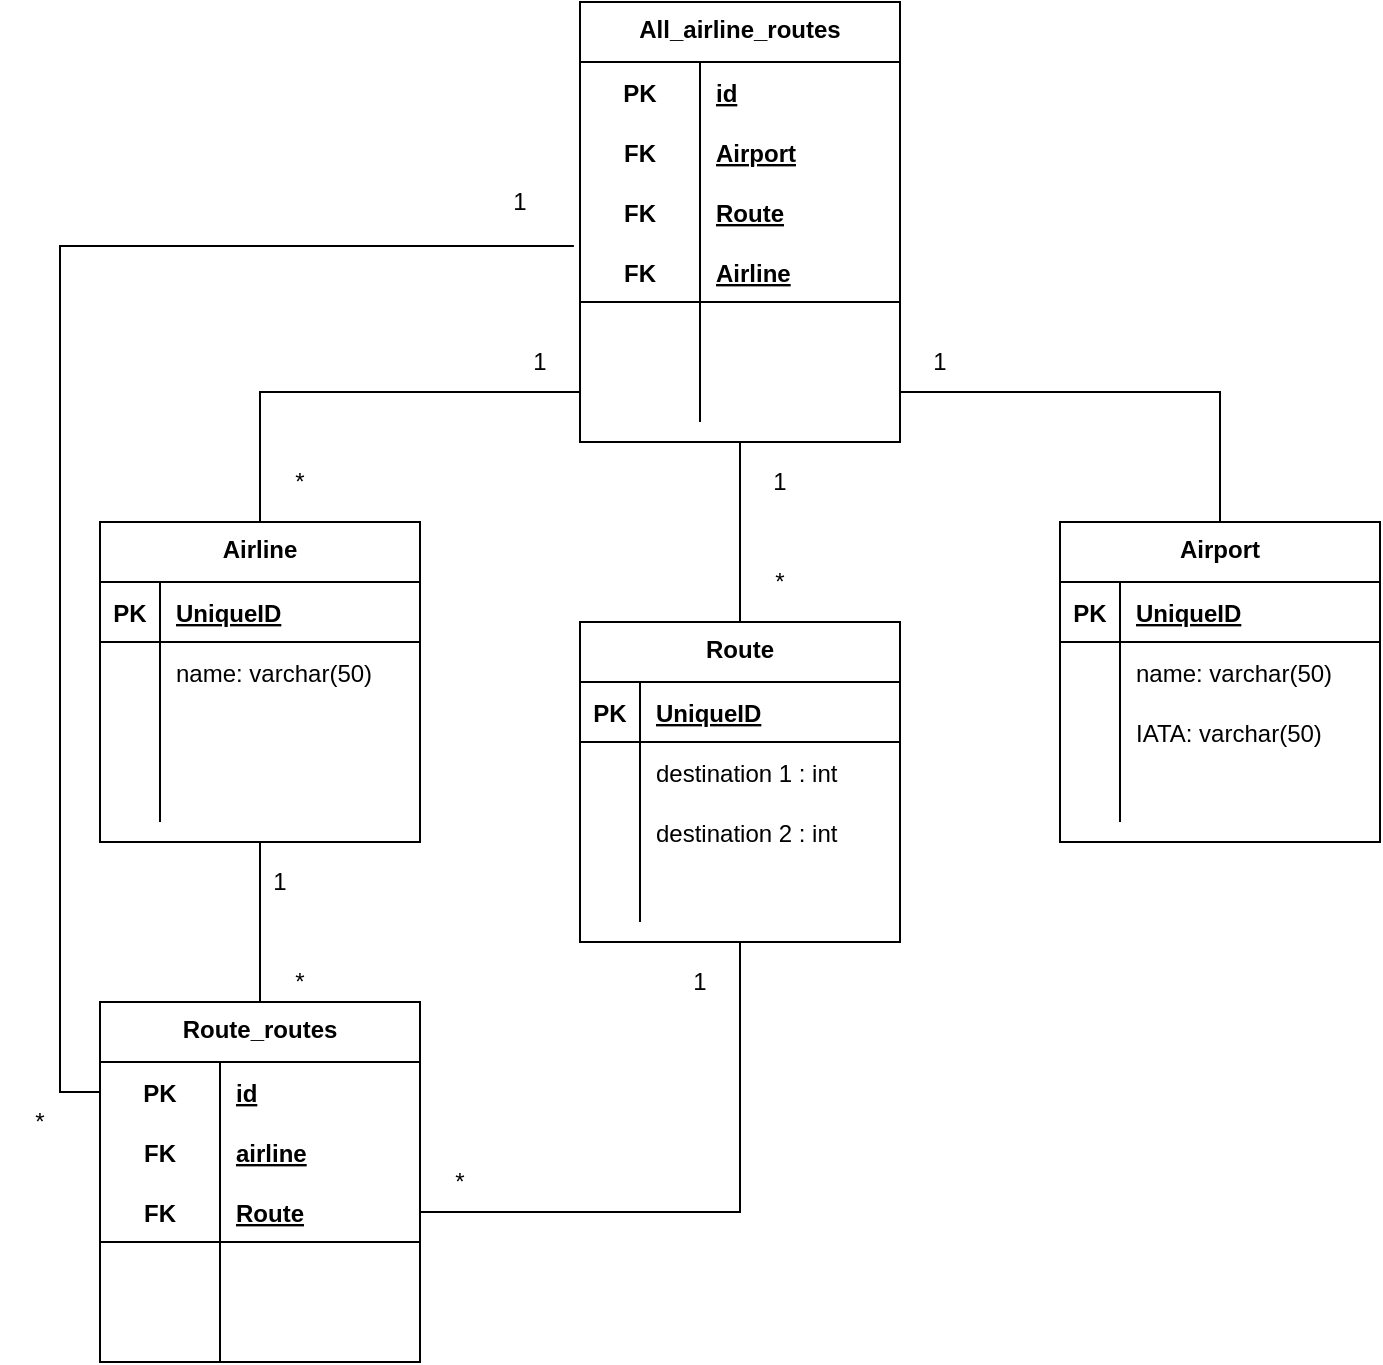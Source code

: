 <mxfile version="12.6.5" type="device"><diagram id="1LmQfj5wYlqfIWBPtsbr" name="Page-1"><mxGraphModel dx="1086" dy="1975" grid="1" gridSize="10" guides="1" tooltips="1" connect="1" arrows="1" fold="1" page="1" pageScale="1" pageWidth="827" pageHeight="1169" math="0" shadow="0"><root><mxCell id="0"/><mxCell id="1" parent="0"/><mxCell id="-oIO5zKwwpbXBJWsdc0Y-120" style="edgeStyle=orthogonalEdgeStyle;rounded=0;orthogonalLoop=1;jettySize=auto;html=1;exitX=0.5;exitY=0;exitDx=0;exitDy=0;entryX=0;entryY=0.5;entryDx=0;entryDy=0;endArrow=none;endFill=0;" parent="1" source="-oIO5zKwwpbXBJWsdc0Y-1" target="-oIO5zKwwpbXBJWsdc0Y-95" edge="1"><mxGeometry relative="1" as="geometry"/></mxCell><mxCell id="-oIO5zKwwpbXBJWsdc0Y-1" value="Airline" style="shape=table;startSize=30;container=1;collapsible=1;childLayout=tableLayout;fixedRows=1;rowLines=0;fontStyle=1;align=center;resizeLast=1;verticalAlign=top;" parent="1" vertex="1"><mxGeometry x="160" y="120" width="160" height="160" as="geometry"/></mxCell><mxCell id="-oIO5zKwwpbXBJWsdc0Y-2" value="" style="shape=partialRectangle;collapsible=0;dropTarget=0;pointerEvents=0;fillColor=none;top=0;left=0;bottom=1;right=0;points=[[0,0.5],[1,0.5]];portConstraint=eastwest;" parent="-oIO5zKwwpbXBJWsdc0Y-1" vertex="1"><mxGeometry y="30" width="160" height="30" as="geometry"/></mxCell><mxCell id="-oIO5zKwwpbXBJWsdc0Y-3" value="PK" style="shape=partialRectangle;connectable=0;fillColor=none;top=0;left=0;bottom=0;right=0;fontStyle=1;overflow=hidden;" parent="-oIO5zKwwpbXBJWsdc0Y-2" vertex="1"><mxGeometry width="30" height="30" as="geometry"/></mxCell><mxCell id="-oIO5zKwwpbXBJWsdc0Y-4" value="UniqueID" style="shape=partialRectangle;connectable=0;fillColor=none;top=0;left=0;bottom=0;right=0;align=left;spacingLeft=6;fontStyle=5;overflow=hidden;" parent="-oIO5zKwwpbXBJWsdc0Y-2" vertex="1"><mxGeometry x="30" width="130" height="30" as="geometry"/></mxCell><mxCell id="-oIO5zKwwpbXBJWsdc0Y-5" value="" style="shape=partialRectangle;collapsible=0;dropTarget=0;pointerEvents=0;fillColor=none;top=0;left=0;bottom=0;right=0;points=[[0,0.5],[1,0.5]];portConstraint=eastwest;" parent="-oIO5zKwwpbXBJWsdc0Y-1" vertex="1"><mxGeometry y="60" width="160" height="30" as="geometry"/></mxCell><mxCell id="-oIO5zKwwpbXBJWsdc0Y-6" value="" style="shape=partialRectangle;connectable=0;fillColor=none;top=0;left=0;bottom=0;right=0;editable=1;overflow=hidden;" parent="-oIO5zKwwpbXBJWsdc0Y-5" vertex="1"><mxGeometry width="30" height="30" as="geometry"/></mxCell><mxCell id="-oIO5zKwwpbXBJWsdc0Y-7" value="name: varchar(50)" style="shape=partialRectangle;connectable=0;fillColor=none;top=0;left=0;bottom=0;right=0;align=left;spacingLeft=6;overflow=hidden;" parent="-oIO5zKwwpbXBJWsdc0Y-5" vertex="1"><mxGeometry x="30" width="130" height="30" as="geometry"/></mxCell><mxCell id="-oIO5zKwwpbXBJWsdc0Y-8" value="" style="shape=partialRectangle;collapsible=0;dropTarget=0;pointerEvents=0;fillColor=none;top=0;left=0;bottom=0;right=0;points=[[0,0.5],[1,0.5]];portConstraint=eastwest;" parent="-oIO5zKwwpbXBJWsdc0Y-1" vertex="1"><mxGeometry y="90" width="160" height="30" as="geometry"/></mxCell><mxCell id="-oIO5zKwwpbXBJWsdc0Y-9" value="" style="shape=partialRectangle;connectable=0;fillColor=none;top=0;left=0;bottom=0;right=0;editable=1;overflow=hidden;" parent="-oIO5zKwwpbXBJWsdc0Y-8" vertex="1"><mxGeometry width="30" height="30" as="geometry"/></mxCell><mxCell id="-oIO5zKwwpbXBJWsdc0Y-10" value="" style="shape=partialRectangle;connectable=0;fillColor=none;top=0;left=0;bottom=0;right=0;align=left;spacingLeft=6;overflow=hidden;" parent="-oIO5zKwwpbXBJWsdc0Y-8" vertex="1"><mxGeometry x="30" width="130" height="30" as="geometry"/></mxCell><mxCell id="-oIO5zKwwpbXBJWsdc0Y-11" value="" style="shape=partialRectangle;collapsible=0;dropTarget=0;pointerEvents=0;fillColor=none;top=0;left=0;bottom=0;right=0;points=[[0,0.5],[1,0.5]];portConstraint=eastwest;" parent="-oIO5zKwwpbXBJWsdc0Y-1" vertex="1"><mxGeometry y="120" width="160" height="30" as="geometry"/></mxCell><mxCell id="-oIO5zKwwpbXBJWsdc0Y-12" value="" style="shape=partialRectangle;connectable=0;fillColor=none;top=0;left=0;bottom=0;right=0;editable=1;overflow=hidden;" parent="-oIO5zKwwpbXBJWsdc0Y-11" vertex="1"><mxGeometry width="30" height="30" as="geometry"/></mxCell><mxCell id="-oIO5zKwwpbXBJWsdc0Y-13" value="" style="shape=partialRectangle;connectable=0;fillColor=none;top=0;left=0;bottom=0;right=0;align=left;spacingLeft=6;overflow=hidden;" parent="-oIO5zKwwpbXBJWsdc0Y-11" vertex="1"><mxGeometry x="30" width="130" height="30" as="geometry"/></mxCell><mxCell id="-oIO5zKwwpbXBJWsdc0Y-119" value="" style="edgeStyle=orthogonalEdgeStyle;rounded=0;orthogonalLoop=1;jettySize=auto;html=1;exitX=0.5;exitY=0;exitDx=0;exitDy=0;entryX=1;entryY=0.5;entryDx=0;entryDy=0;endArrow=none;endFill=0;" parent="1" source="-oIO5zKwwpbXBJWsdc0Y-14" target="-oIO5zKwwpbXBJWsdc0Y-95" edge="1"><mxGeometry x="-1" relative="1" as="geometry"><mxPoint as="offset"/></mxGeometry></mxCell><mxCell id="-oIO5zKwwpbXBJWsdc0Y-14" value="Airport" style="shape=table;startSize=30;container=1;collapsible=1;childLayout=tableLayout;fixedRows=1;rowLines=0;fontStyle=1;align=center;resizeLast=1;verticalAlign=top;" parent="1" vertex="1"><mxGeometry x="640" y="120" width="160" height="160" as="geometry"/></mxCell><mxCell id="-oIO5zKwwpbXBJWsdc0Y-15" value="" style="shape=partialRectangle;collapsible=0;dropTarget=0;pointerEvents=0;fillColor=none;top=0;left=0;bottom=1;right=0;points=[[0,0.5],[1,0.5]];portConstraint=eastwest;" parent="-oIO5zKwwpbXBJWsdc0Y-14" vertex="1"><mxGeometry y="30" width="160" height="30" as="geometry"/></mxCell><mxCell id="-oIO5zKwwpbXBJWsdc0Y-16" value="PK" style="shape=partialRectangle;connectable=0;fillColor=none;top=0;left=0;bottom=0;right=0;fontStyle=1;overflow=hidden;" parent="-oIO5zKwwpbXBJWsdc0Y-15" vertex="1"><mxGeometry width="30" height="30" as="geometry"/></mxCell><mxCell id="-oIO5zKwwpbXBJWsdc0Y-17" value="UniqueID" style="shape=partialRectangle;connectable=0;fillColor=none;top=0;left=0;bottom=0;right=0;align=left;spacingLeft=6;fontStyle=5;overflow=hidden;" parent="-oIO5zKwwpbXBJWsdc0Y-15" vertex="1"><mxGeometry x="30" width="130" height="30" as="geometry"/></mxCell><mxCell id="-oIO5zKwwpbXBJWsdc0Y-18" value="" style="shape=partialRectangle;collapsible=0;dropTarget=0;pointerEvents=0;fillColor=none;top=0;left=0;bottom=0;right=0;points=[[0,0.5],[1,0.5]];portConstraint=eastwest;" parent="-oIO5zKwwpbXBJWsdc0Y-14" vertex="1"><mxGeometry y="60" width="160" height="30" as="geometry"/></mxCell><mxCell id="-oIO5zKwwpbXBJWsdc0Y-19" value="" style="shape=partialRectangle;connectable=0;fillColor=none;top=0;left=0;bottom=0;right=0;editable=1;overflow=hidden;" parent="-oIO5zKwwpbXBJWsdc0Y-18" vertex="1"><mxGeometry width="30" height="30" as="geometry"/></mxCell><mxCell id="-oIO5zKwwpbXBJWsdc0Y-20" value="name: varchar(50)" style="shape=partialRectangle;connectable=0;fillColor=none;top=0;left=0;bottom=0;right=0;align=left;spacingLeft=6;overflow=hidden;" parent="-oIO5zKwwpbXBJWsdc0Y-18" vertex="1"><mxGeometry x="30" width="130" height="30" as="geometry"/></mxCell><mxCell id="-oIO5zKwwpbXBJWsdc0Y-21" value="" style="shape=partialRectangle;collapsible=0;dropTarget=0;pointerEvents=0;fillColor=none;top=0;left=0;bottom=0;right=0;points=[[0,0.5],[1,0.5]];portConstraint=eastwest;" parent="-oIO5zKwwpbXBJWsdc0Y-14" vertex="1"><mxGeometry y="90" width="160" height="30" as="geometry"/></mxCell><mxCell id="-oIO5zKwwpbXBJWsdc0Y-22" value="" style="shape=partialRectangle;connectable=0;fillColor=none;top=0;left=0;bottom=0;right=0;editable=1;overflow=hidden;" parent="-oIO5zKwwpbXBJWsdc0Y-21" vertex="1"><mxGeometry width="30" height="30" as="geometry"/></mxCell><mxCell id="-oIO5zKwwpbXBJWsdc0Y-23" value="IATA: varchar(50)" style="shape=partialRectangle;connectable=0;fillColor=none;top=0;left=0;bottom=0;right=0;align=left;spacingLeft=6;overflow=hidden;" parent="-oIO5zKwwpbXBJWsdc0Y-21" vertex="1"><mxGeometry x="30" width="130" height="30" as="geometry"/></mxCell><mxCell id="-oIO5zKwwpbXBJWsdc0Y-24" value="" style="shape=partialRectangle;collapsible=0;dropTarget=0;pointerEvents=0;fillColor=none;top=0;left=0;bottom=0;right=0;points=[[0,0.5],[1,0.5]];portConstraint=eastwest;" parent="-oIO5zKwwpbXBJWsdc0Y-14" vertex="1"><mxGeometry y="120" width="160" height="30" as="geometry"/></mxCell><mxCell id="-oIO5zKwwpbXBJWsdc0Y-25" value="" style="shape=partialRectangle;connectable=0;fillColor=none;top=0;left=0;bottom=0;right=0;editable=1;overflow=hidden;" parent="-oIO5zKwwpbXBJWsdc0Y-24" vertex="1"><mxGeometry width="30" height="30" as="geometry"/></mxCell><mxCell id="-oIO5zKwwpbXBJWsdc0Y-26" value="" style="shape=partialRectangle;connectable=0;fillColor=none;top=0;left=0;bottom=0;right=0;align=left;spacingLeft=6;overflow=hidden;" parent="-oIO5zKwwpbXBJWsdc0Y-24" vertex="1"><mxGeometry x="30" width="130" height="30" as="geometry"/></mxCell><mxCell id="-oIO5zKwwpbXBJWsdc0Y-121" value="" style="edgeStyle=orthogonalEdgeStyle;rounded=0;orthogonalLoop=1;jettySize=auto;html=1;exitX=0.5;exitY=0;exitDx=0;exitDy=0;entryX=0.5;entryY=1;entryDx=0;entryDy=0;endArrow=none;endFill=0;" parent="1" source="-oIO5zKwwpbXBJWsdc0Y-27" target="-oIO5zKwwpbXBJWsdc0Y-85" edge="1"><mxGeometry x="-0.333" relative="1" as="geometry"><mxPoint as="offset"/></mxGeometry></mxCell><mxCell id="-oIO5zKwwpbXBJWsdc0Y-27" value="Route" style="shape=table;startSize=30;container=1;collapsible=1;childLayout=tableLayout;fixedRows=1;rowLines=0;fontStyle=1;align=center;resizeLast=1;verticalAlign=top;" parent="1" vertex="1"><mxGeometry x="400" y="170" width="160" height="160" as="geometry"/></mxCell><mxCell id="-oIO5zKwwpbXBJWsdc0Y-28" value="" style="shape=partialRectangle;collapsible=0;dropTarget=0;pointerEvents=0;fillColor=none;top=0;left=0;bottom=1;right=0;points=[[0,0.5],[1,0.5]];portConstraint=eastwest;" parent="-oIO5zKwwpbXBJWsdc0Y-27" vertex="1"><mxGeometry y="30" width="160" height="30" as="geometry"/></mxCell><mxCell id="-oIO5zKwwpbXBJWsdc0Y-29" value="PK" style="shape=partialRectangle;connectable=0;fillColor=none;top=0;left=0;bottom=0;right=0;fontStyle=1;overflow=hidden;" parent="-oIO5zKwwpbXBJWsdc0Y-28" vertex="1"><mxGeometry width="30" height="30" as="geometry"/></mxCell><mxCell id="-oIO5zKwwpbXBJWsdc0Y-30" value="UniqueID" style="shape=partialRectangle;connectable=0;fillColor=none;top=0;left=0;bottom=0;right=0;align=left;spacingLeft=6;fontStyle=5;overflow=hidden;" parent="-oIO5zKwwpbXBJWsdc0Y-28" vertex="1"><mxGeometry x="30" width="130" height="30" as="geometry"/></mxCell><mxCell id="-oIO5zKwwpbXBJWsdc0Y-31" value="" style="shape=partialRectangle;collapsible=0;dropTarget=0;pointerEvents=0;fillColor=none;top=0;left=0;bottom=0;right=0;points=[[0,0.5],[1,0.5]];portConstraint=eastwest;" parent="-oIO5zKwwpbXBJWsdc0Y-27" vertex="1"><mxGeometry y="60" width="160" height="30" as="geometry"/></mxCell><mxCell id="-oIO5zKwwpbXBJWsdc0Y-32" value="" style="shape=partialRectangle;connectable=0;fillColor=none;top=0;left=0;bottom=0;right=0;editable=1;overflow=hidden;" parent="-oIO5zKwwpbXBJWsdc0Y-31" vertex="1"><mxGeometry width="30" height="30" as="geometry"/></mxCell><mxCell id="-oIO5zKwwpbXBJWsdc0Y-33" value="destination 1 : int" style="shape=partialRectangle;connectable=0;fillColor=none;top=0;left=0;bottom=0;right=0;align=left;spacingLeft=6;overflow=hidden;" parent="-oIO5zKwwpbXBJWsdc0Y-31" vertex="1"><mxGeometry x="30" width="130" height="30" as="geometry"/></mxCell><mxCell id="-oIO5zKwwpbXBJWsdc0Y-34" value="" style="shape=partialRectangle;collapsible=0;dropTarget=0;pointerEvents=0;fillColor=none;top=0;left=0;bottom=0;right=0;points=[[0,0.5],[1,0.5]];portConstraint=eastwest;" parent="-oIO5zKwwpbXBJWsdc0Y-27" vertex="1"><mxGeometry y="90" width="160" height="30" as="geometry"/></mxCell><mxCell id="-oIO5zKwwpbXBJWsdc0Y-35" value="" style="shape=partialRectangle;connectable=0;fillColor=none;top=0;left=0;bottom=0;right=0;editable=1;overflow=hidden;" parent="-oIO5zKwwpbXBJWsdc0Y-34" vertex="1"><mxGeometry width="30" height="30" as="geometry"/></mxCell><mxCell id="-oIO5zKwwpbXBJWsdc0Y-36" value="destination 2 : int" style="shape=partialRectangle;connectable=0;fillColor=none;top=0;left=0;bottom=0;right=0;align=left;spacingLeft=6;overflow=hidden;" parent="-oIO5zKwwpbXBJWsdc0Y-34" vertex="1"><mxGeometry x="30" width="130" height="30" as="geometry"/></mxCell><mxCell id="-oIO5zKwwpbXBJWsdc0Y-37" value="" style="shape=partialRectangle;collapsible=0;dropTarget=0;pointerEvents=0;fillColor=none;top=0;left=0;bottom=0;right=0;points=[[0,0.5],[1,0.5]];portConstraint=eastwest;" parent="-oIO5zKwwpbXBJWsdc0Y-27" vertex="1"><mxGeometry y="120" width="160" height="30" as="geometry"/></mxCell><mxCell id="-oIO5zKwwpbXBJWsdc0Y-38" value="" style="shape=partialRectangle;connectable=0;fillColor=none;top=0;left=0;bottom=0;right=0;editable=1;overflow=hidden;" parent="-oIO5zKwwpbXBJWsdc0Y-37" vertex="1"><mxGeometry width="30" height="30" as="geometry"/></mxCell><mxCell id="-oIO5zKwwpbXBJWsdc0Y-39" value="" style="shape=partialRectangle;connectable=0;fillColor=none;top=0;left=0;bottom=0;right=0;align=left;spacingLeft=6;overflow=hidden;" parent="-oIO5zKwwpbXBJWsdc0Y-37" vertex="1"><mxGeometry x="30" width="130" height="30" as="geometry"/></mxCell><mxCell id="-oIO5zKwwpbXBJWsdc0Y-132" style="edgeStyle=orthogonalEdgeStyle;rounded=0;orthogonalLoop=1;jettySize=auto;html=1;exitX=0.5;exitY=0;exitDx=0;exitDy=0;entryX=0.5;entryY=1;entryDx=0;entryDy=0;endArrow=none;endFill=0;" parent="1" source="-oIO5zKwwpbXBJWsdc0Y-56" target="-oIO5zKwwpbXBJWsdc0Y-1" edge="1"><mxGeometry relative="1" as="geometry"/></mxCell><mxCell id="-oIO5zKwwpbXBJWsdc0Y-56" value="Route_routes" style="shape=table;startSize=30;container=1;collapsible=1;childLayout=tableLayout;fixedRows=1;rowLines=0;fontStyle=1;align=center;resizeLast=1;verticalAlign=top;" parent="1" vertex="1"><mxGeometry x="160" y="360" width="160" height="180" as="geometry"/></mxCell><mxCell id="-oIO5zKwwpbXBJWsdc0Y-57" value="" style="shape=partialRectangle;collapsible=0;dropTarget=0;pointerEvents=0;fillColor=none;top=0;left=0;bottom=0;right=0;points=[[0,0.5],[1,0.5]];portConstraint=eastwest;" parent="-oIO5zKwwpbXBJWsdc0Y-56" vertex="1"><mxGeometry y="30" width="160" height="30" as="geometry"/></mxCell><mxCell id="-oIO5zKwwpbXBJWsdc0Y-58" value="PK" style="shape=partialRectangle;connectable=0;fillColor=none;top=0;left=0;bottom=0;right=0;fontStyle=1;overflow=hidden;" parent="-oIO5zKwwpbXBJWsdc0Y-57" vertex="1"><mxGeometry width="60" height="30" as="geometry"/></mxCell><mxCell id="-oIO5zKwwpbXBJWsdc0Y-59" value="id" style="shape=partialRectangle;connectable=0;fillColor=none;top=0;left=0;bottom=0;right=0;align=left;spacingLeft=6;fontStyle=5;overflow=hidden;" parent="-oIO5zKwwpbXBJWsdc0Y-57" vertex="1"><mxGeometry x="60" width="100" height="30" as="geometry"/></mxCell><mxCell id="-oIO5zKwwpbXBJWsdc0Y-113" value="" style="shape=partialRectangle;collapsible=0;dropTarget=0;pointerEvents=0;fillColor=none;top=0;left=0;bottom=0;right=0;points=[[0,0.5],[1,0.5]];portConstraint=eastwest;" parent="-oIO5zKwwpbXBJWsdc0Y-56" vertex="1"><mxGeometry y="60" width="160" height="30" as="geometry"/></mxCell><mxCell id="-oIO5zKwwpbXBJWsdc0Y-114" value="FK" style="shape=partialRectangle;connectable=0;fillColor=none;top=0;left=0;bottom=0;right=0;fontStyle=1;overflow=hidden;" parent="-oIO5zKwwpbXBJWsdc0Y-113" vertex="1"><mxGeometry width="60" height="30" as="geometry"/></mxCell><mxCell id="-oIO5zKwwpbXBJWsdc0Y-115" value="airline" style="shape=partialRectangle;connectable=0;fillColor=none;top=0;left=0;bottom=0;right=0;align=left;spacingLeft=6;fontStyle=5;overflow=hidden;" parent="-oIO5zKwwpbXBJWsdc0Y-113" vertex="1"><mxGeometry x="60" width="100" height="30" as="geometry"/></mxCell><mxCell id="-oIO5zKwwpbXBJWsdc0Y-60" value="" style="shape=partialRectangle;collapsible=0;dropTarget=0;pointerEvents=0;fillColor=none;top=0;left=0;bottom=1;right=0;points=[[0,0.5],[1,0.5]];portConstraint=eastwest;" parent="-oIO5zKwwpbXBJWsdc0Y-56" vertex="1"><mxGeometry y="90" width="160" height="30" as="geometry"/></mxCell><mxCell id="-oIO5zKwwpbXBJWsdc0Y-61" value="FK" style="shape=partialRectangle;connectable=0;fillColor=none;top=0;left=0;bottom=0;right=0;fontStyle=1;overflow=hidden;" parent="-oIO5zKwwpbXBJWsdc0Y-60" vertex="1"><mxGeometry width="60" height="30" as="geometry"/></mxCell><mxCell id="-oIO5zKwwpbXBJWsdc0Y-62" value="Route" style="shape=partialRectangle;connectable=0;fillColor=none;top=0;left=0;bottom=0;right=0;align=left;spacingLeft=6;fontStyle=5;overflow=hidden;" parent="-oIO5zKwwpbXBJWsdc0Y-60" vertex="1"><mxGeometry x="60" width="100" height="30" as="geometry"/></mxCell><mxCell id="-oIO5zKwwpbXBJWsdc0Y-63" value="" style="shape=partialRectangle;collapsible=0;dropTarget=0;pointerEvents=0;fillColor=none;top=0;left=0;bottom=0;right=0;points=[[0,0.5],[1,0.5]];portConstraint=eastwest;" parent="-oIO5zKwwpbXBJWsdc0Y-56" vertex="1"><mxGeometry y="120" width="160" height="30" as="geometry"/></mxCell><mxCell id="-oIO5zKwwpbXBJWsdc0Y-64" value="" style="shape=partialRectangle;connectable=0;fillColor=none;top=0;left=0;bottom=0;right=0;editable=1;overflow=hidden;" parent="-oIO5zKwwpbXBJWsdc0Y-63" vertex="1"><mxGeometry width="60" height="30" as="geometry"/></mxCell><mxCell id="-oIO5zKwwpbXBJWsdc0Y-65" value="" style="shape=partialRectangle;connectable=0;fillColor=none;top=0;left=0;bottom=0;right=0;align=left;spacingLeft=6;overflow=hidden;" parent="-oIO5zKwwpbXBJWsdc0Y-63" vertex="1"><mxGeometry x="60" width="100" height="30" as="geometry"/></mxCell><mxCell id="-oIO5zKwwpbXBJWsdc0Y-66" value="" style="shape=partialRectangle;collapsible=0;dropTarget=0;pointerEvents=0;fillColor=none;top=0;left=0;bottom=0;right=0;points=[[0,0.5],[1,0.5]];portConstraint=eastwest;" parent="-oIO5zKwwpbXBJWsdc0Y-56" vertex="1"><mxGeometry y="150" width="160" height="30" as="geometry"/></mxCell><mxCell id="-oIO5zKwwpbXBJWsdc0Y-67" value="" style="shape=partialRectangle;connectable=0;fillColor=none;top=0;left=0;bottom=0;right=0;editable=1;overflow=hidden;" parent="-oIO5zKwwpbXBJWsdc0Y-66" vertex="1"><mxGeometry width="60" height="30" as="geometry"/></mxCell><mxCell id="-oIO5zKwwpbXBJWsdc0Y-68" value="" style="shape=partialRectangle;connectable=0;fillColor=none;top=0;left=0;bottom=0;right=0;align=left;spacingLeft=6;overflow=hidden;" parent="-oIO5zKwwpbXBJWsdc0Y-66" vertex="1"><mxGeometry x="60" width="100" height="30" as="geometry"/></mxCell><mxCell id="-oIO5zKwwpbXBJWsdc0Y-85" value="All_airline_routes" style="shape=table;startSize=30;container=1;collapsible=1;childLayout=tableLayout;fixedRows=1;rowLines=0;fontStyle=1;align=center;resizeLast=1;verticalAlign=top;" parent="1" vertex="1"><mxGeometry x="400" y="-140" width="160" height="220" as="geometry"/></mxCell><mxCell id="-oIO5zKwwpbXBJWsdc0Y-86" value="" style="shape=partialRectangle;collapsible=0;dropTarget=0;pointerEvents=0;fillColor=none;top=0;left=0;bottom=0;right=0;points=[[0,0.5],[1,0.5]];portConstraint=eastwest;" parent="-oIO5zKwwpbXBJWsdc0Y-85" vertex="1"><mxGeometry y="30" width="160" height="30" as="geometry"/></mxCell><mxCell id="-oIO5zKwwpbXBJWsdc0Y-87" value="PK" style="shape=partialRectangle;connectable=0;fillColor=none;top=0;left=0;bottom=0;right=0;fontStyle=1;overflow=hidden;" parent="-oIO5zKwwpbXBJWsdc0Y-86" vertex="1"><mxGeometry width="60" height="30" as="geometry"/></mxCell><mxCell id="-oIO5zKwwpbXBJWsdc0Y-88" value="id" style="shape=partialRectangle;connectable=0;fillColor=none;top=0;left=0;bottom=0;right=0;align=left;spacingLeft=6;fontStyle=5;overflow=hidden;" parent="-oIO5zKwwpbXBJWsdc0Y-86" vertex="1"><mxGeometry x="60" width="100" height="30" as="geometry"/></mxCell><mxCell id="-oIO5zKwwpbXBJWsdc0Y-110" value="" style="shape=partialRectangle;collapsible=0;dropTarget=0;pointerEvents=0;fillColor=none;top=0;left=0;bottom=0;right=0;points=[[0,0.5],[1,0.5]];portConstraint=eastwest;" parent="-oIO5zKwwpbXBJWsdc0Y-85" vertex="1"><mxGeometry y="60" width="160" height="30" as="geometry"/></mxCell><mxCell id="-oIO5zKwwpbXBJWsdc0Y-111" value="FK" style="shape=partialRectangle;connectable=0;fillColor=none;top=0;left=0;bottom=0;right=0;fontStyle=1;overflow=hidden;" parent="-oIO5zKwwpbXBJWsdc0Y-110" vertex="1"><mxGeometry width="60" height="30" as="geometry"/></mxCell><mxCell id="-oIO5zKwwpbXBJWsdc0Y-112" value="Airport" style="shape=partialRectangle;connectable=0;fillColor=none;top=0;left=0;bottom=0;right=0;align=left;spacingLeft=6;fontStyle=5;overflow=hidden;" parent="-oIO5zKwwpbXBJWsdc0Y-110" vertex="1"><mxGeometry x="60" width="100" height="30" as="geometry"/></mxCell><mxCell id="-oIO5zKwwpbXBJWsdc0Y-107" value="" style="shape=partialRectangle;collapsible=0;dropTarget=0;pointerEvents=0;fillColor=none;top=0;left=0;bottom=0;right=0;points=[[0,0.5],[1,0.5]];portConstraint=eastwest;" parent="-oIO5zKwwpbXBJWsdc0Y-85" vertex="1"><mxGeometry y="90" width="160" height="30" as="geometry"/></mxCell><mxCell id="-oIO5zKwwpbXBJWsdc0Y-108" value="FK" style="shape=partialRectangle;connectable=0;fillColor=none;top=0;left=0;bottom=0;right=0;fontStyle=1;overflow=hidden;" parent="-oIO5zKwwpbXBJWsdc0Y-107" vertex="1"><mxGeometry width="60" height="30" as="geometry"/></mxCell><mxCell id="-oIO5zKwwpbXBJWsdc0Y-109" value="Route" style="shape=partialRectangle;connectable=0;fillColor=none;top=0;left=0;bottom=0;right=0;align=left;spacingLeft=6;fontStyle=5;overflow=hidden;" parent="-oIO5zKwwpbXBJWsdc0Y-107" vertex="1"><mxGeometry x="60" width="100" height="30" as="geometry"/></mxCell><mxCell id="-oIO5zKwwpbXBJWsdc0Y-89" value="" style="shape=partialRectangle;collapsible=0;dropTarget=0;pointerEvents=0;fillColor=none;top=0;left=0;bottom=1;right=0;points=[[0,0.5],[1,0.5]];portConstraint=eastwest;" parent="-oIO5zKwwpbXBJWsdc0Y-85" vertex="1"><mxGeometry y="120" width="160" height="30" as="geometry"/></mxCell><mxCell id="-oIO5zKwwpbXBJWsdc0Y-90" value="FK" style="shape=partialRectangle;connectable=0;fillColor=none;top=0;left=0;bottom=0;right=0;fontStyle=1;overflow=hidden;" parent="-oIO5zKwwpbXBJWsdc0Y-89" vertex="1"><mxGeometry width="60" height="30" as="geometry"/></mxCell><mxCell id="-oIO5zKwwpbXBJWsdc0Y-91" value="Airline" style="shape=partialRectangle;connectable=0;fillColor=none;top=0;left=0;bottom=0;right=0;align=left;spacingLeft=6;fontStyle=5;overflow=hidden;" parent="-oIO5zKwwpbXBJWsdc0Y-89" vertex="1"><mxGeometry x="60" width="100" height="30" as="geometry"/></mxCell><mxCell id="-oIO5zKwwpbXBJWsdc0Y-92" value="" style="shape=partialRectangle;collapsible=0;dropTarget=0;pointerEvents=0;fillColor=none;top=0;left=0;bottom=0;right=0;points=[[0,0.5],[1,0.5]];portConstraint=eastwest;" parent="-oIO5zKwwpbXBJWsdc0Y-85" vertex="1"><mxGeometry y="150" width="160" height="30" as="geometry"/></mxCell><mxCell id="-oIO5zKwwpbXBJWsdc0Y-93" value="" style="shape=partialRectangle;connectable=0;fillColor=none;top=0;left=0;bottom=0;right=0;editable=1;overflow=hidden;" parent="-oIO5zKwwpbXBJWsdc0Y-92" vertex="1"><mxGeometry width="60" height="30" as="geometry"/></mxCell><mxCell id="-oIO5zKwwpbXBJWsdc0Y-94" value="" style="shape=partialRectangle;connectable=0;fillColor=none;top=0;left=0;bottom=0;right=0;align=left;spacingLeft=6;overflow=hidden;" parent="-oIO5zKwwpbXBJWsdc0Y-92" vertex="1"><mxGeometry x="60" width="100" height="30" as="geometry"/></mxCell><mxCell id="-oIO5zKwwpbXBJWsdc0Y-95" value="" style="shape=partialRectangle;collapsible=0;dropTarget=0;pointerEvents=0;fillColor=none;top=0;left=0;bottom=0;right=0;points=[[0,0.5],[1,0.5]];portConstraint=eastwest;" parent="-oIO5zKwwpbXBJWsdc0Y-85" vertex="1"><mxGeometry y="180" width="160" height="30" as="geometry"/></mxCell><mxCell id="-oIO5zKwwpbXBJWsdc0Y-96" value="" style="shape=partialRectangle;connectable=0;fillColor=none;top=0;left=0;bottom=0;right=0;editable=1;overflow=hidden;" parent="-oIO5zKwwpbXBJWsdc0Y-95" vertex="1"><mxGeometry width="60" height="30" as="geometry"/></mxCell><mxCell id="-oIO5zKwwpbXBJWsdc0Y-97" value="" style="shape=partialRectangle;connectable=0;fillColor=none;top=0;left=0;bottom=0;right=0;align=left;spacingLeft=6;overflow=hidden;" parent="-oIO5zKwwpbXBJWsdc0Y-95" vertex="1"><mxGeometry x="60" width="100" height="30" as="geometry"/></mxCell><mxCell id="-oIO5zKwwpbXBJWsdc0Y-125" value="1" style="text;html=1;strokeColor=none;fillColor=none;align=center;verticalAlign=middle;whiteSpace=wrap;rounded=0;" parent="1" vertex="1"><mxGeometry x="560" y="30" width="40" height="20" as="geometry"/></mxCell><mxCell id="-oIO5zKwwpbXBJWsdc0Y-126" value="1" style="text;html=1;strokeColor=none;fillColor=none;align=center;verticalAlign=middle;whiteSpace=wrap;rounded=0;" parent="1" vertex="1"><mxGeometry x="480" y="90" width="40" height="20" as="geometry"/></mxCell><mxCell id="-oIO5zKwwpbXBJWsdc0Y-127" value="*" style="text;html=1;strokeColor=none;fillColor=none;align=center;verticalAlign=middle;whiteSpace=wrap;rounded=0;" parent="1" vertex="1"><mxGeometry x="480" y="140" width="40" height="20" as="geometry"/></mxCell><mxCell id="-oIO5zKwwpbXBJWsdc0Y-128" value="1" style="text;html=1;strokeColor=none;fillColor=none;align=center;verticalAlign=middle;whiteSpace=wrap;rounded=0;" parent="1" vertex="1"><mxGeometry x="360" y="30" width="40" height="20" as="geometry"/></mxCell><mxCell id="-oIO5zKwwpbXBJWsdc0Y-129" value="*" style="text;html=1;strokeColor=none;fillColor=none;align=center;verticalAlign=middle;whiteSpace=wrap;rounded=0;" parent="1" vertex="1"><mxGeometry x="240" y="90" width="40" height="20" as="geometry"/></mxCell><mxCell id="-oIO5zKwwpbXBJWsdc0Y-130" style="edgeStyle=orthogonalEdgeStyle;rounded=0;orthogonalLoop=1;jettySize=auto;html=1;exitX=1;exitY=0.5;exitDx=0;exitDy=0;entryX=0.5;entryY=1;entryDx=0;entryDy=0;endArrow=none;endFill=0;" parent="1" source="-oIO5zKwwpbXBJWsdc0Y-60" target="-oIO5zKwwpbXBJWsdc0Y-27" edge="1"><mxGeometry relative="1" as="geometry"/></mxCell><mxCell id="-oIO5zKwwpbXBJWsdc0Y-133" style="edgeStyle=orthogonalEdgeStyle;rounded=0;orthogonalLoop=1;jettySize=auto;html=1;exitX=0;exitY=0.5;exitDx=0;exitDy=0;entryX=-0.019;entryY=0.067;entryDx=0;entryDy=0;entryPerimeter=0;endArrow=none;endFill=0;" parent="1" source="-oIO5zKwwpbXBJWsdc0Y-57" target="-oIO5zKwwpbXBJWsdc0Y-89" edge="1"><mxGeometry relative="1" as="geometry"/></mxCell><mxCell id="-oIO5zKwwpbXBJWsdc0Y-134" value="1" style="text;html=1;strokeColor=none;fillColor=none;align=center;verticalAlign=middle;whiteSpace=wrap;rounded=0;" parent="1" vertex="1"><mxGeometry x="350" y="-50" width="40" height="20" as="geometry"/></mxCell><mxCell id="-oIO5zKwwpbXBJWsdc0Y-135" value="*" style="text;html=1;strokeColor=none;fillColor=none;align=center;verticalAlign=middle;whiteSpace=wrap;rounded=0;" parent="1" vertex="1"><mxGeometry x="110" y="410" width="40" height="20" as="geometry"/></mxCell><mxCell id="-oIO5zKwwpbXBJWsdc0Y-136" value="*" style="text;html=1;strokeColor=none;fillColor=none;align=center;verticalAlign=middle;whiteSpace=wrap;rounded=0;" parent="1" vertex="1"><mxGeometry x="320" y="440" width="40" height="20" as="geometry"/></mxCell><mxCell id="-oIO5zKwwpbXBJWsdc0Y-137" value="1" style="text;html=1;strokeColor=none;fillColor=none;align=center;verticalAlign=middle;whiteSpace=wrap;rounded=0;" parent="1" vertex="1"><mxGeometry x="440" y="340" width="40" height="20" as="geometry"/></mxCell><mxCell id="-oIO5zKwwpbXBJWsdc0Y-138" value="1" style="text;html=1;strokeColor=none;fillColor=none;align=center;verticalAlign=middle;whiteSpace=wrap;rounded=0;" parent="1" vertex="1"><mxGeometry x="230" y="290" width="40" height="20" as="geometry"/></mxCell><mxCell id="-oIO5zKwwpbXBJWsdc0Y-139" value="*" style="text;html=1;strokeColor=none;fillColor=none;align=center;verticalAlign=middle;whiteSpace=wrap;rounded=0;" parent="1" vertex="1"><mxGeometry x="240" y="340" width="40" height="20" as="geometry"/></mxCell></root></mxGraphModel></diagram></mxfile>
